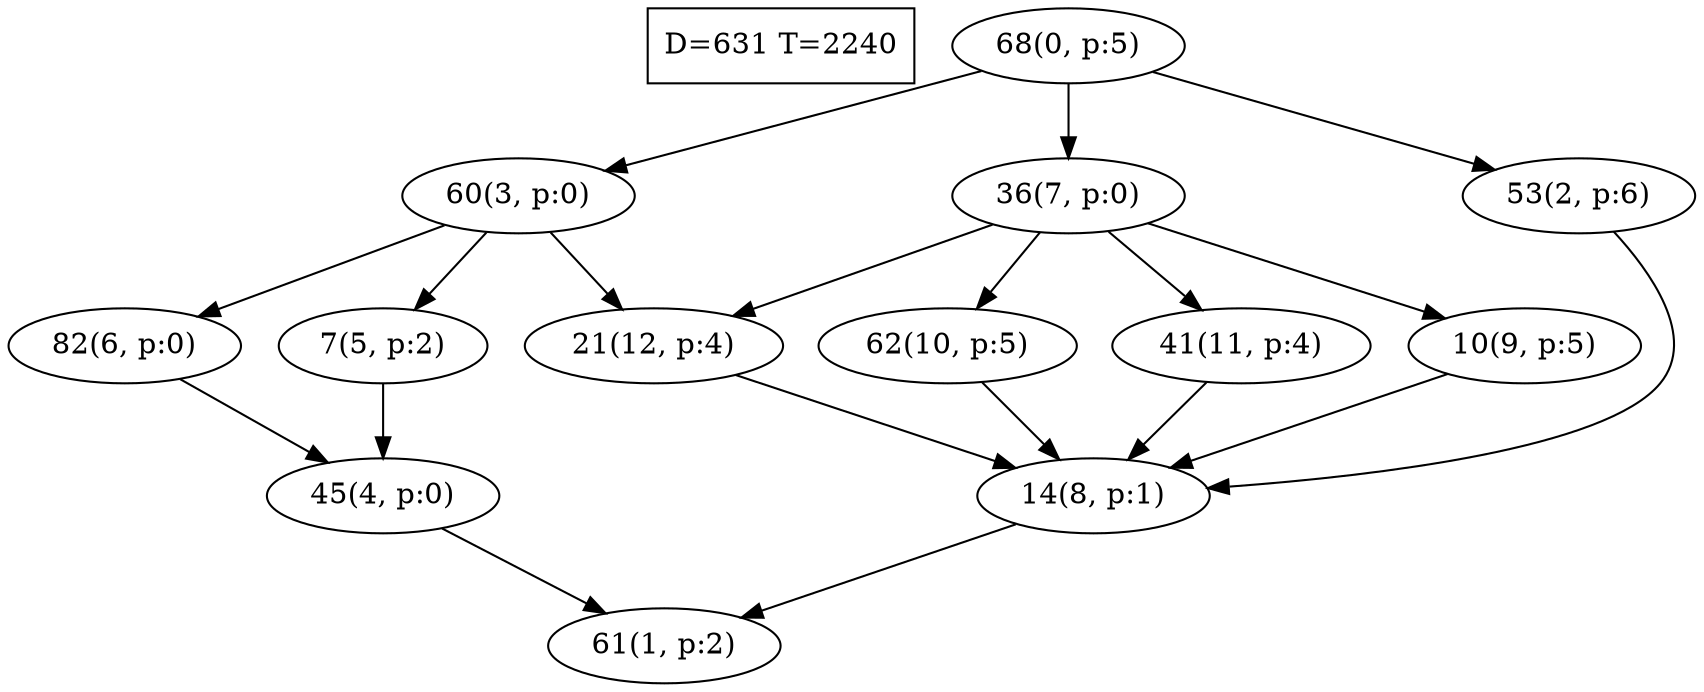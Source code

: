 digraph Task {
i [shape=box, label="D=631 T=2240"]; 
0 [label="68(0, p:5)"];
1 [label="61(1, p:2)"];
2 [label="53(2, p:6)"];
3 [label="60(3, p:0)"];
4 [label="45(4, p:0)"];
5 [label="7(5, p:2)"];
6 [label="82(6, p:0)"];
7 [label="36(7, p:0)"];
8 [label="14(8, p:1)"];
9 [label="10(9, p:5)"];
10 [label="62(10, p:5)"];
11 [label="41(11, p:4)"];
12 [label="21(12, p:4)"];
0 -> 2;
0 -> 3;
0 -> 7;
2 -> 8;
3 -> 5;
3 -> 6;
3 -> 12;
4 -> 1;
5 -> 4;
6 -> 4;
7 -> 9;
7 -> 10;
7 -> 11;
7 -> 12;
8 -> 1;
9 -> 8;
10 -> 8;
11 -> 8;
12 -> 8;
}